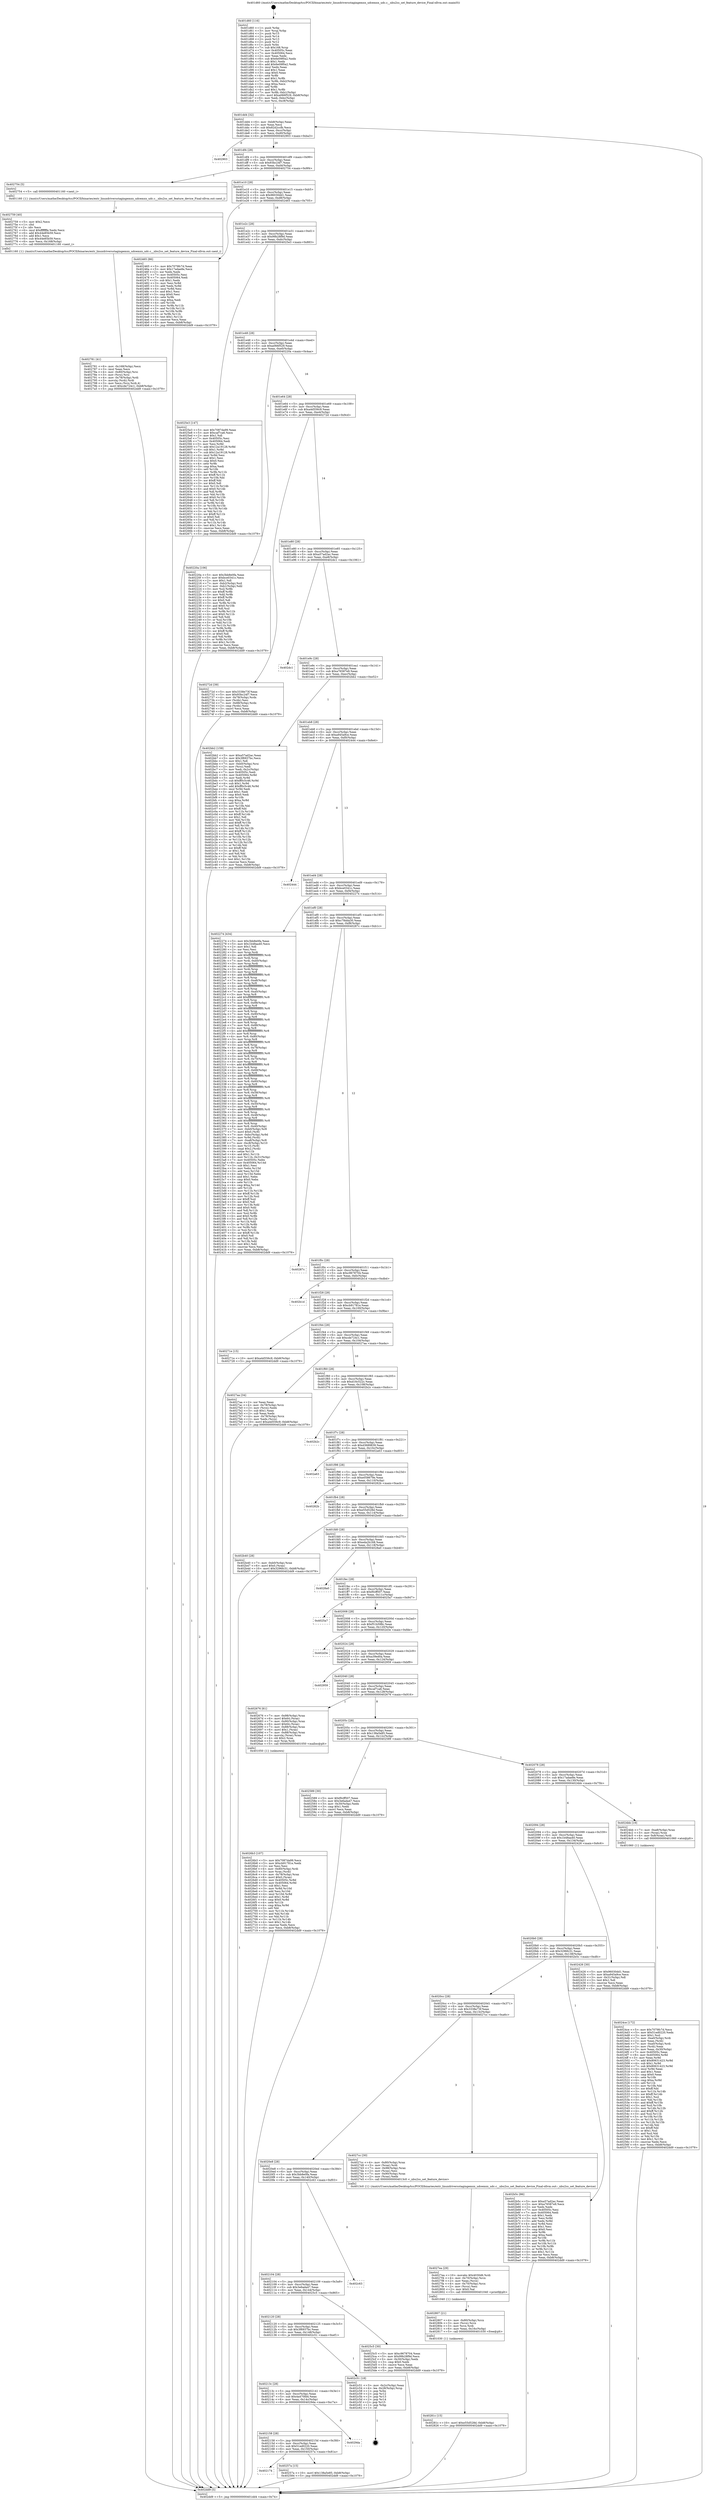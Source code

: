 digraph "0x401d60" {
  label = "0x401d60 (/mnt/c/Users/mathe/Desktop/tcc/POCII/binaries/extr_linuxdriversstagingemxx_udcemxx_udc.c__nbu2ss_set_feature_device_Final-ollvm.out::main(0))"
  labelloc = "t"
  node[shape=record]

  Entry [label="",width=0.3,height=0.3,shape=circle,fillcolor=black,style=filled]
  "0x401dd4" [label="{
     0x401dd4 [32]\l
     | [instrs]\l
     &nbsp;&nbsp;0x401dd4 \<+6\>: mov -0xb8(%rbp),%eax\l
     &nbsp;&nbsp;0x401dda \<+2\>: mov %eax,%ecx\l
     &nbsp;&nbsp;0x401ddc \<+6\>: sub $0x82d2ccfb,%ecx\l
     &nbsp;&nbsp;0x401de2 \<+6\>: mov %eax,-0xcc(%rbp)\l
     &nbsp;&nbsp;0x401de8 \<+6\>: mov %ecx,-0xd0(%rbp)\l
     &nbsp;&nbsp;0x401dee \<+6\>: je 0000000000402903 \<main+0xba3\>\l
  }"]
  "0x402903" [label="{
     0x402903\l
  }", style=dashed]
  "0x401df4" [label="{
     0x401df4 [28]\l
     | [instrs]\l
     &nbsp;&nbsp;0x401df4 \<+5\>: jmp 0000000000401df9 \<main+0x99\>\l
     &nbsp;&nbsp;0x401df9 \<+6\>: mov -0xcc(%rbp),%eax\l
     &nbsp;&nbsp;0x401dff \<+5\>: sub $0x93bc24f7,%eax\l
     &nbsp;&nbsp;0x401e04 \<+6\>: mov %eax,-0xd4(%rbp)\l
     &nbsp;&nbsp;0x401e0a \<+6\>: je 0000000000402754 \<main+0x9f4\>\l
  }"]
  Exit [label="",width=0.3,height=0.3,shape=circle,fillcolor=black,style=filled,peripheries=2]
  "0x402754" [label="{
     0x402754 [5]\l
     | [instrs]\l
     &nbsp;&nbsp;0x402754 \<+5\>: call 0000000000401160 \<next_i\>\l
     | [calls]\l
     &nbsp;&nbsp;0x401160 \{1\} (/mnt/c/Users/mathe/Desktop/tcc/POCII/binaries/extr_linuxdriversstagingemxx_udcemxx_udc.c__nbu2ss_set_feature_device_Final-ollvm.out::next_i)\l
  }"]
  "0x401e10" [label="{
     0x401e10 [28]\l
     | [instrs]\l
     &nbsp;&nbsp;0x401e10 \<+5\>: jmp 0000000000401e15 \<main+0xb5\>\l
     &nbsp;&nbsp;0x401e15 \<+6\>: mov -0xcc(%rbp),%eax\l
     &nbsp;&nbsp;0x401e1b \<+5\>: sub $0x96030dd1,%eax\l
     &nbsp;&nbsp;0x401e20 \<+6\>: mov %eax,-0xd8(%rbp)\l
     &nbsp;&nbsp;0x401e26 \<+6\>: je 0000000000402465 \<main+0x705\>\l
  }"]
  "0x40281c" [label="{
     0x40281c [15]\l
     | [instrs]\l
     &nbsp;&nbsp;0x40281c \<+10\>: movl $0xe55d528d,-0xb8(%rbp)\l
     &nbsp;&nbsp;0x402826 \<+5\>: jmp 0000000000402dd9 \<main+0x1079\>\l
  }"]
  "0x402465" [label="{
     0x402465 [86]\l
     | [instrs]\l
     &nbsp;&nbsp;0x402465 \<+5\>: mov $0x7079fc7d,%eax\l
     &nbsp;&nbsp;0x40246a \<+5\>: mov $0x17adae8e,%ecx\l
     &nbsp;&nbsp;0x40246f \<+2\>: xor %edx,%edx\l
     &nbsp;&nbsp;0x402471 \<+7\>: mov 0x40505c,%esi\l
     &nbsp;&nbsp;0x402478 \<+7\>: mov 0x405064,%edi\l
     &nbsp;&nbsp;0x40247f \<+3\>: sub $0x1,%edx\l
     &nbsp;&nbsp;0x402482 \<+3\>: mov %esi,%r8d\l
     &nbsp;&nbsp;0x402485 \<+3\>: add %edx,%r8d\l
     &nbsp;&nbsp;0x402488 \<+4\>: imul %r8d,%esi\l
     &nbsp;&nbsp;0x40248c \<+3\>: and $0x1,%esi\l
     &nbsp;&nbsp;0x40248f \<+3\>: cmp $0x0,%esi\l
     &nbsp;&nbsp;0x402492 \<+4\>: sete %r9b\l
     &nbsp;&nbsp;0x402496 \<+3\>: cmp $0xa,%edi\l
     &nbsp;&nbsp;0x402499 \<+4\>: setl %r10b\l
     &nbsp;&nbsp;0x40249d \<+3\>: mov %r9b,%r11b\l
     &nbsp;&nbsp;0x4024a0 \<+3\>: and %r10b,%r11b\l
     &nbsp;&nbsp;0x4024a3 \<+3\>: xor %r10b,%r9b\l
     &nbsp;&nbsp;0x4024a6 \<+3\>: or %r9b,%r11b\l
     &nbsp;&nbsp;0x4024a9 \<+4\>: test $0x1,%r11b\l
     &nbsp;&nbsp;0x4024ad \<+3\>: cmovne %ecx,%eax\l
     &nbsp;&nbsp;0x4024b0 \<+6\>: mov %eax,-0xb8(%rbp)\l
     &nbsp;&nbsp;0x4024b6 \<+5\>: jmp 0000000000402dd9 \<main+0x1079\>\l
  }"]
  "0x401e2c" [label="{
     0x401e2c [28]\l
     | [instrs]\l
     &nbsp;&nbsp;0x401e2c \<+5\>: jmp 0000000000401e31 \<main+0xd1\>\l
     &nbsp;&nbsp;0x401e31 \<+6\>: mov -0xcc(%rbp),%eax\l
     &nbsp;&nbsp;0x401e37 \<+5\>: sub $0x99b28f9d,%eax\l
     &nbsp;&nbsp;0x401e3c \<+6\>: mov %eax,-0xdc(%rbp)\l
     &nbsp;&nbsp;0x401e42 \<+6\>: je 00000000004025e3 \<main+0x883\>\l
  }"]
  "0x402807" [label="{
     0x402807 [21]\l
     | [instrs]\l
     &nbsp;&nbsp;0x402807 \<+4\>: mov -0x80(%rbp),%rcx\l
     &nbsp;&nbsp;0x40280b \<+3\>: mov (%rcx),%rcx\l
     &nbsp;&nbsp;0x40280e \<+3\>: mov %rcx,%rdi\l
     &nbsp;&nbsp;0x402811 \<+6\>: mov %eax,-0x16c(%rbp)\l
     &nbsp;&nbsp;0x402817 \<+5\>: call 0000000000401030 \<free@plt\>\l
     | [calls]\l
     &nbsp;&nbsp;0x401030 \{1\} (unknown)\l
  }"]
  "0x4025e3" [label="{
     0x4025e3 [147]\l
     | [instrs]\l
     &nbsp;&nbsp;0x4025e3 \<+5\>: mov $0x7087da99,%eax\l
     &nbsp;&nbsp;0x4025e8 \<+5\>: mov $0xcaf7ca6,%ecx\l
     &nbsp;&nbsp;0x4025ed \<+2\>: mov $0x1,%dl\l
     &nbsp;&nbsp;0x4025ef \<+7\>: mov 0x40505c,%esi\l
     &nbsp;&nbsp;0x4025f6 \<+7\>: mov 0x405064,%edi\l
     &nbsp;&nbsp;0x4025fd \<+3\>: mov %esi,%r8d\l
     &nbsp;&nbsp;0x402600 \<+7\>: add $0x12a19128,%r8d\l
     &nbsp;&nbsp;0x402607 \<+4\>: sub $0x1,%r8d\l
     &nbsp;&nbsp;0x40260b \<+7\>: sub $0x12a19128,%r8d\l
     &nbsp;&nbsp;0x402612 \<+4\>: imul %r8d,%esi\l
     &nbsp;&nbsp;0x402616 \<+3\>: and $0x1,%esi\l
     &nbsp;&nbsp;0x402619 \<+3\>: cmp $0x0,%esi\l
     &nbsp;&nbsp;0x40261c \<+4\>: sete %r9b\l
     &nbsp;&nbsp;0x402620 \<+3\>: cmp $0xa,%edi\l
     &nbsp;&nbsp;0x402623 \<+4\>: setl %r10b\l
     &nbsp;&nbsp;0x402627 \<+3\>: mov %r9b,%r11b\l
     &nbsp;&nbsp;0x40262a \<+4\>: xor $0xff,%r11b\l
     &nbsp;&nbsp;0x40262e \<+3\>: mov %r10b,%bl\l
     &nbsp;&nbsp;0x402631 \<+3\>: xor $0xff,%bl\l
     &nbsp;&nbsp;0x402634 \<+3\>: xor $0x0,%dl\l
     &nbsp;&nbsp;0x402637 \<+3\>: mov %r11b,%r14b\l
     &nbsp;&nbsp;0x40263a \<+4\>: and $0x0,%r14b\l
     &nbsp;&nbsp;0x40263e \<+3\>: and %dl,%r9b\l
     &nbsp;&nbsp;0x402641 \<+3\>: mov %bl,%r15b\l
     &nbsp;&nbsp;0x402644 \<+4\>: and $0x0,%r15b\l
     &nbsp;&nbsp;0x402648 \<+3\>: and %dl,%r10b\l
     &nbsp;&nbsp;0x40264b \<+3\>: or %r9b,%r14b\l
     &nbsp;&nbsp;0x40264e \<+3\>: or %r10b,%r15b\l
     &nbsp;&nbsp;0x402651 \<+3\>: xor %r15b,%r14b\l
     &nbsp;&nbsp;0x402654 \<+3\>: or %bl,%r11b\l
     &nbsp;&nbsp;0x402657 \<+4\>: xor $0xff,%r11b\l
     &nbsp;&nbsp;0x40265b \<+3\>: or $0x0,%dl\l
     &nbsp;&nbsp;0x40265e \<+3\>: and %dl,%r11b\l
     &nbsp;&nbsp;0x402661 \<+3\>: or %r11b,%r14b\l
     &nbsp;&nbsp;0x402664 \<+4\>: test $0x1,%r14b\l
     &nbsp;&nbsp;0x402668 \<+3\>: cmovne %ecx,%eax\l
     &nbsp;&nbsp;0x40266b \<+6\>: mov %eax,-0xb8(%rbp)\l
     &nbsp;&nbsp;0x402671 \<+5\>: jmp 0000000000402dd9 \<main+0x1079\>\l
  }"]
  "0x401e48" [label="{
     0x401e48 [28]\l
     | [instrs]\l
     &nbsp;&nbsp;0x401e48 \<+5\>: jmp 0000000000401e4d \<main+0xed\>\l
     &nbsp;&nbsp;0x401e4d \<+6\>: mov -0xcc(%rbp),%eax\l
     &nbsp;&nbsp;0x401e53 \<+5\>: sub $0xa066f529,%eax\l
     &nbsp;&nbsp;0x401e58 \<+6\>: mov %eax,-0xe0(%rbp)\l
     &nbsp;&nbsp;0x401e5e \<+6\>: je 000000000040220a \<main+0x4aa\>\l
  }"]
  "0x4027ea" [label="{
     0x4027ea [29]\l
     | [instrs]\l
     &nbsp;&nbsp;0x4027ea \<+10\>: movabs $0x4030d6,%rdi\l
     &nbsp;&nbsp;0x4027f4 \<+4\>: mov -0x70(%rbp),%rcx\l
     &nbsp;&nbsp;0x4027f8 \<+2\>: mov %eax,(%rcx)\l
     &nbsp;&nbsp;0x4027fa \<+4\>: mov -0x70(%rbp),%rcx\l
     &nbsp;&nbsp;0x4027fe \<+2\>: mov (%rcx),%esi\l
     &nbsp;&nbsp;0x402800 \<+2\>: mov $0x0,%al\l
     &nbsp;&nbsp;0x402802 \<+5\>: call 0000000000401040 \<printf@plt\>\l
     | [calls]\l
     &nbsp;&nbsp;0x401040 \{1\} (unknown)\l
  }"]
  "0x40220a" [label="{
     0x40220a [106]\l
     | [instrs]\l
     &nbsp;&nbsp;0x40220a \<+5\>: mov $0x3bb8e0fa,%eax\l
     &nbsp;&nbsp;0x40220f \<+5\>: mov $0xbce0341c,%ecx\l
     &nbsp;&nbsp;0x402214 \<+2\>: mov $0x1,%dl\l
     &nbsp;&nbsp;0x402216 \<+7\>: mov -0xb2(%rbp),%sil\l
     &nbsp;&nbsp;0x40221d \<+7\>: mov -0xb1(%rbp),%dil\l
     &nbsp;&nbsp;0x402224 \<+3\>: mov %sil,%r8b\l
     &nbsp;&nbsp;0x402227 \<+4\>: xor $0xff,%r8b\l
     &nbsp;&nbsp;0x40222b \<+3\>: mov %dil,%r9b\l
     &nbsp;&nbsp;0x40222e \<+4\>: xor $0xff,%r9b\l
     &nbsp;&nbsp;0x402232 \<+3\>: xor $0x0,%dl\l
     &nbsp;&nbsp;0x402235 \<+3\>: mov %r8b,%r10b\l
     &nbsp;&nbsp;0x402238 \<+4\>: and $0x0,%r10b\l
     &nbsp;&nbsp;0x40223c \<+3\>: and %dl,%sil\l
     &nbsp;&nbsp;0x40223f \<+3\>: mov %r9b,%r11b\l
     &nbsp;&nbsp;0x402242 \<+4\>: and $0x0,%r11b\l
     &nbsp;&nbsp;0x402246 \<+3\>: and %dl,%dil\l
     &nbsp;&nbsp;0x402249 \<+3\>: or %sil,%r10b\l
     &nbsp;&nbsp;0x40224c \<+3\>: or %dil,%r11b\l
     &nbsp;&nbsp;0x40224f \<+3\>: xor %r11b,%r10b\l
     &nbsp;&nbsp;0x402252 \<+3\>: or %r9b,%r8b\l
     &nbsp;&nbsp;0x402255 \<+4\>: xor $0xff,%r8b\l
     &nbsp;&nbsp;0x402259 \<+3\>: or $0x0,%dl\l
     &nbsp;&nbsp;0x40225c \<+3\>: and %dl,%r8b\l
     &nbsp;&nbsp;0x40225f \<+3\>: or %r8b,%r10b\l
     &nbsp;&nbsp;0x402262 \<+4\>: test $0x1,%r10b\l
     &nbsp;&nbsp;0x402266 \<+3\>: cmovne %ecx,%eax\l
     &nbsp;&nbsp;0x402269 \<+6\>: mov %eax,-0xb8(%rbp)\l
     &nbsp;&nbsp;0x40226f \<+5\>: jmp 0000000000402dd9 \<main+0x1079\>\l
  }"]
  "0x401e64" [label="{
     0x401e64 [28]\l
     | [instrs]\l
     &nbsp;&nbsp;0x401e64 \<+5\>: jmp 0000000000401e69 \<main+0x109\>\l
     &nbsp;&nbsp;0x401e69 \<+6\>: mov -0xcc(%rbp),%eax\l
     &nbsp;&nbsp;0x401e6f \<+5\>: sub $0xa4d556c9,%eax\l
     &nbsp;&nbsp;0x401e74 \<+6\>: mov %eax,-0xe4(%rbp)\l
     &nbsp;&nbsp;0x401e7a \<+6\>: je 000000000040272d \<main+0x9cd\>\l
  }"]
  "0x402dd9" [label="{
     0x402dd9 [5]\l
     | [instrs]\l
     &nbsp;&nbsp;0x402dd9 \<+5\>: jmp 0000000000401dd4 \<main+0x74\>\l
  }"]
  "0x401d60" [label="{
     0x401d60 [116]\l
     | [instrs]\l
     &nbsp;&nbsp;0x401d60 \<+1\>: push %rbp\l
     &nbsp;&nbsp;0x401d61 \<+3\>: mov %rsp,%rbp\l
     &nbsp;&nbsp;0x401d64 \<+2\>: push %r15\l
     &nbsp;&nbsp;0x401d66 \<+2\>: push %r14\l
     &nbsp;&nbsp;0x401d68 \<+2\>: push %r13\l
     &nbsp;&nbsp;0x401d6a \<+2\>: push %r12\l
     &nbsp;&nbsp;0x401d6c \<+1\>: push %rbx\l
     &nbsp;&nbsp;0x401d6d \<+7\>: sub $0x168,%rsp\l
     &nbsp;&nbsp;0x401d74 \<+7\>: mov 0x40505c,%eax\l
     &nbsp;&nbsp;0x401d7b \<+7\>: mov 0x405064,%ecx\l
     &nbsp;&nbsp;0x401d82 \<+2\>: mov %eax,%edx\l
     &nbsp;&nbsp;0x401d84 \<+6\>: sub $0x6e09f0a2,%edx\l
     &nbsp;&nbsp;0x401d8a \<+3\>: sub $0x1,%edx\l
     &nbsp;&nbsp;0x401d8d \<+6\>: add $0x6e09f0a2,%edx\l
     &nbsp;&nbsp;0x401d93 \<+3\>: imul %edx,%eax\l
     &nbsp;&nbsp;0x401d96 \<+3\>: and $0x1,%eax\l
     &nbsp;&nbsp;0x401d99 \<+3\>: cmp $0x0,%eax\l
     &nbsp;&nbsp;0x401d9c \<+4\>: sete %r8b\l
     &nbsp;&nbsp;0x401da0 \<+4\>: and $0x1,%r8b\l
     &nbsp;&nbsp;0x401da4 \<+7\>: mov %r8b,-0xb2(%rbp)\l
     &nbsp;&nbsp;0x401dab \<+3\>: cmp $0xa,%ecx\l
     &nbsp;&nbsp;0x401dae \<+4\>: setl %r8b\l
     &nbsp;&nbsp;0x401db2 \<+4\>: and $0x1,%r8b\l
     &nbsp;&nbsp;0x401db6 \<+7\>: mov %r8b,-0xb1(%rbp)\l
     &nbsp;&nbsp;0x401dbd \<+10\>: movl $0xa066f529,-0xb8(%rbp)\l
     &nbsp;&nbsp;0x401dc7 \<+6\>: mov %edi,-0xbc(%rbp)\l
     &nbsp;&nbsp;0x401dcd \<+7\>: mov %rsi,-0xc8(%rbp)\l
  }"]
  "0x402781" [label="{
     0x402781 [41]\l
     | [instrs]\l
     &nbsp;&nbsp;0x402781 \<+6\>: mov -0x168(%rbp),%ecx\l
     &nbsp;&nbsp;0x402787 \<+3\>: imul %eax,%ecx\l
     &nbsp;&nbsp;0x40278a \<+4\>: mov -0x80(%rbp),%rsi\l
     &nbsp;&nbsp;0x40278e \<+3\>: mov (%rsi),%rsi\l
     &nbsp;&nbsp;0x402791 \<+4\>: mov -0x78(%rbp),%rdi\l
     &nbsp;&nbsp;0x402795 \<+3\>: movslq (%rdi),%rdi\l
     &nbsp;&nbsp;0x402798 \<+3\>: mov %ecx,(%rsi,%rdi,4)\l
     &nbsp;&nbsp;0x40279b \<+10\>: movl $0xcde724c1,-0xb8(%rbp)\l
     &nbsp;&nbsp;0x4027a5 \<+5\>: jmp 0000000000402dd9 \<main+0x1079\>\l
  }"]
  "0x40272d" [label="{
     0x40272d [39]\l
     | [instrs]\l
     &nbsp;&nbsp;0x40272d \<+5\>: mov $0x3338e73f,%eax\l
     &nbsp;&nbsp;0x402732 \<+5\>: mov $0x93bc24f7,%ecx\l
     &nbsp;&nbsp;0x402737 \<+4\>: mov -0x78(%rbp),%rdx\l
     &nbsp;&nbsp;0x40273b \<+2\>: mov (%rdx),%esi\l
     &nbsp;&nbsp;0x40273d \<+7\>: mov -0x88(%rbp),%rdx\l
     &nbsp;&nbsp;0x402744 \<+2\>: cmp (%rdx),%esi\l
     &nbsp;&nbsp;0x402746 \<+3\>: cmovl %ecx,%eax\l
     &nbsp;&nbsp;0x402749 \<+6\>: mov %eax,-0xb8(%rbp)\l
     &nbsp;&nbsp;0x40274f \<+5\>: jmp 0000000000402dd9 \<main+0x1079\>\l
  }"]
  "0x401e80" [label="{
     0x401e80 [28]\l
     | [instrs]\l
     &nbsp;&nbsp;0x401e80 \<+5\>: jmp 0000000000401e85 \<main+0x125\>\l
     &nbsp;&nbsp;0x401e85 \<+6\>: mov -0xcc(%rbp),%eax\l
     &nbsp;&nbsp;0x401e8b \<+5\>: sub $0xa57ad2ac,%eax\l
     &nbsp;&nbsp;0x401e90 \<+6\>: mov %eax,-0xe8(%rbp)\l
     &nbsp;&nbsp;0x401e96 \<+6\>: je 0000000000402dc1 \<main+0x1061\>\l
  }"]
  "0x402759" [label="{
     0x402759 [40]\l
     | [instrs]\l
     &nbsp;&nbsp;0x402759 \<+5\>: mov $0x2,%ecx\l
     &nbsp;&nbsp;0x40275e \<+1\>: cltd\l
     &nbsp;&nbsp;0x40275f \<+2\>: idiv %ecx\l
     &nbsp;&nbsp;0x402761 \<+6\>: imul $0xfffffffe,%edx,%ecx\l
     &nbsp;&nbsp;0x402767 \<+6\>: add $0x44e85b59,%ecx\l
     &nbsp;&nbsp;0x40276d \<+3\>: add $0x1,%ecx\l
     &nbsp;&nbsp;0x402770 \<+6\>: sub $0x44e85b59,%ecx\l
     &nbsp;&nbsp;0x402776 \<+6\>: mov %ecx,-0x168(%rbp)\l
     &nbsp;&nbsp;0x40277c \<+5\>: call 0000000000401160 \<next_i\>\l
     | [calls]\l
     &nbsp;&nbsp;0x401160 \{1\} (/mnt/c/Users/mathe/Desktop/tcc/POCII/binaries/extr_linuxdriversstagingemxx_udcemxx_udc.c__nbu2ss_set_feature_device_Final-ollvm.out::next_i)\l
  }"]
  "0x402dc1" [label="{
     0x402dc1\l
  }", style=dashed]
  "0x401e9c" [label="{
     0x401e9c [28]\l
     | [instrs]\l
     &nbsp;&nbsp;0x401e9c \<+5\>: jmp 0000000000401ea1 \<main+0x141\>\l
     &nbsp;&nbsp;0x401ea1 \<+6\>: mov -0xcc(%rbp),%eax\l
     &nbsp;&nbsp;0x401ea7 \<+5\>: sub $0xa76587e9,%eax\l
     &nbsp;&nbsp;0x401eac \<+6\>: mov %eax,-0xec(%rbp)\l
     &nbsp;&nbsp;0x401eb2 \<+6\>: je 0000000000402bb2 \<main+0xe52\>\l
  }"]
  "0x4026b3" [label="{
     0x4026b3 [107]\l
     | [instrs]\l
     &nbsp;&nbsp;0x4026b3 \<+5\>: mov $0x7087da99,%ecx\l
     &nbsp;&nbsp;0x4026b8 \<+5\>: mov $0xcb91781e,%edx\l
     &nbsp;&nbsp;0x4026bd \<+2\>: xor %esi,%esi\l
     &nbsp;&nbsp;0x4026bf \<+4\>: mov -0x80(%rbp),%rdi\l
     &nbsp;&nbsp;0x4026c3 \<+3\>: mov %rax,(%rdi)\l
     &nbsp;&nbsp;0x4026c6 \<+4\>: mov -0x78(%rbp),%rax\l
     &nbsp;&nbsp;0x4026ca \<+6\>: movl $0x0,(%rax)\l
     &nbsp;&nbsp;0x4026d0 \<+8\>: mov 0x40505c,%r8d\l
     &nbsp;&nbsp;0x4026d8 \<+8\>: mov 0x405064,%r9d\l
     &nbsp;&nbsp;0x4026e0 \<+3\>: sub $0x1,%esi\l
     &nbsp;&nbsp;0x4026e3 \<+3\>: mov %r8d,%r10d\l
     &nbsp;&nbsp;0x4026e6 \<+3\>: add %esi,%r10d\l
     &nbsp;&nbsp;0x4026e9 \<+4\>: imul %r10d,%r8d\l
     &nbsp;&nbsp;0x4026ed \<+4\>: and $0x1,%r8d\l
     &nbsp;&nbsp;0x4026f1 \<+4\>: cmp $0x0,%r8d\l
     &nbsp;&nbsp;0x4026f5 \<+4\>: sete %r11b\l
     &nbsp;&nbsp;0x4026f9 \<+4\>: cmp $0xa,%r9d\l
     &nbsp;&nbsp;0x4026fd \<+3\>: setl %bl\l
     &nbsp;&nbsp;0x402700 \<+3\>: mov %r11b,%r14b\l
     &nbsp;&nbsp;0x402703 \<+3\>: and %bl,%r14b\l
     &nbsp;&nbsp;0x402706 \<+3\>: xor %bl,%r11b\l
     &nbsp;&nbsp;0x402709 \<+3\>: or %r11b,%r14b\l
     &nbsp;&nbsp;0x40270c \<+4\>: test $0x1,%r14b\l
     &nbsp;&nbsp;0x402710 \<+3\>: cmovne %edx,%ecx\l
     &nbsp;&nbsp;0x402713 \<+6\>: mov %ecx,-0xb8(%rbp)\l
     &nbsp;&nbsp;0x402719 \<+5\>: jmp 0000000000402dd9 \<main+0x1079\>\l
  }"]
  "0x402bb2" [label="{
     0x402bb2 [159]\l
     | [instrs]\l
     &nbsp;&nbsp;0x402bb2 \<+5\>: mov $0xa57ad2ac,%eax\l
     &nbsp;&nbsp;0x402bb7 \<+5\>: mov $0x3f6937bc,%ecx\l
     &nbsp;&nbsp;0x402bbc \<+2\>: mov $0x1,%dl\l
     &nbsp;&nbsp;0x402bbe \<+7\>: mov -0xb0(%rbp),%rsi\l
     &nbsp;&nbsp;0x402bc5 \<+2\>: mov (%rsi),%edi\l
     &nbsp;&nbsp;0x402bc7 \<+3\>: mov %edi,-0x2c(%rbp)\l
     &nbsp;&nbsp;0x402bca \<+7\>: mov 0x40505c,%edi\l
     &nbsp;&nbsp;0x402bd1 \<+8\>: mov 0x405064,%r8d\l
     &nbsp;&nbsp;0x402bd9 \<+3\>: mov %edi,%r9d\l
     &nbsp;&nbsp;0x402bdc \<+7\>: sub $0xff0c5c46,%r9d\l
     &nbsp;&nbsp;0x402be3 \<+4\>: sub $0x1,%r9d\l
     &nbsp;&nbsp;0x402be7 \<+7\>: add $0xff0c5c46,%r9d\l
     &nbsp;&nbsp;0x402bee \<+4\>: imul %r9d,%edi\l
     &nbsp;&nbsp;0x402bf2 \<+3\>: and $0x1,%edi\l
     &nbsp;&nbsp;0x402bf5 \<+3\>: cmp $0x0,%edi\l
     &nbsp;&nbsp;0x402bf8 \<+4\>: sete %r10b\l
     &nbsp;&nbsp;0x402bfc \<+4\>: cmp $0xa,%r8d\l
     &nbsp;&nbsp;0x402c00 \<+4\>: setl %r11b\l
     &nbsp;&nbsp;0x402c04 \<+3\>: mov %r10b,%bl\l
     &nbsp;&nbsp;0x402c07 \<+3\>: xor $0xff,%bl\l
     &nbsp;&nbsp;0x402c0a \<+3\>: mov %r11b,%r14b\l
     &nbsp;&nbsp;0x402c0d \<+4\>: xor $0xff,%r14b\l
     &nbsp;&nbsp;0x402c11 \<+3\>: xor $0x1,%dl\l
     &nbsp;&nbsp;0x402c14 \<+3\>: mov %bl,%r15b\l
     &nbsp;&nbsp;0x402c17 \<+4\>: and $0xff,%r15b\l
     &nbsp;&nbsp;0x402c1b \<+3\>: and %dl,%r10b\l
     &nbsp;&nbsp;0x402c1e \<+3\>: mov %r14b,%r12b\l
     &nbsp;&nbsp;0x402c21 \<+4\>: and $0xff,%r12b\l
     &nbsp;&nbsp;0x402c25 \<+3\>: and %dl,%r11b\l
     &nbsp;&nbsp;0x402c28 \<+3\>: or %r10b,%r15b\l
     &nbsp;&nbsp;0x402c2b \<+3\>: or %r11b,%r12b\l
     &nbsp;&nbsp;0x402c2e \<+3\>: xor %r12b,%r15b\l
     &nbsp;&nbsp;0x402c31 \<+3\>: or %r14b,%bl\l
     &nbsp;&nbsp;0x402c34 \<+3\>: xor $0xff,%bl\l
     &nbsp;&nbsp;0x402c37 \<+3\>: or $0x1,%dl\l
     &nbsp;&nbsp;0x402c3a \<+2\>: and %dl,%bl\l
     &nbsp;&nbsp;0x402c3c \<+3\>: or %bl,%r15b\l
     &nbsp;&nbsp;0x402c3f \<+4\>: test $0x1,%r15b\l
     &nbsp;&nbsp;0x402c43 \<+3\>: cmovne %ecx,%eax\l
     &nbsp;&nbsp;0x402c46 \<+6\>: mov %eax,-0xb8(%rbp)\l
     &nbsp;&nbsp;0x402c4c \<+5\>: jmp 0000000000402dd9 \<main+0x1079\>\l
  }"]
  "0x401eb8" [label="{
     0x401eb8 [28]\l
     | [instrs]\l
     &nbsp;&nbsp;0x401eb8 \<+5\>: jmp 0000000000401ebd \<main+0x15d\>\l
     &nbsp;&nbsp;0x401ebd \<+6\>: mov -0xcc(%rbp),%eax\l
     &nbsp;&nbsp;0x401ec3 \<+5\>: sub $0xa945a9ce,%eax\l
     &nbsp;&nbsp;0x401ec8 \<+6\>: mov %eax,-0xf0(%rbp)\l
     &nbsp;&nbsp;0x401ece \<+6\>: je 0000000000402444 \<main+0x6e4\>\l
  }"]
  "0x402174" [label="{
     0x402174\l
  }", style=dashed]
  "0x402444" [label="{
     0x402444\l
  }", style=dashed]
  "0x401ed4" [label="{
     0x401ed4 [28]\l
     | [instrs]\l
     &nbsp;&nbsp;0x401ed4 \<+5\>: jmp 0000000000401ed9 \<main+0x179\>\l
     &nbsp;&nbsp;0x401ed9 \<+6\>: mov -0xcc(%rbp),%eax\l
     &nbsp;&nbsp;0x401edf \<+5\>: sub $0xbce0341c,%eax\l
     &nbsp;&nbsp;0x401ee4 \<+6\>: mov %eax,-0xf4(%rbp)\l
     &nbsp;&nbsp;0x401eea \<+6\>: je 0000000000402274 \<main+0x514\>\l
  }"]
  "0x40257a" [label="{
     0x40257a [15]\l
     | [instrs]\l
     &nbsp;&nbsp;0x40257a \<+10\>: movl $0x138a5e85,-0xb8(%rbp)\l
     &nbsp;&nbsp;0x402584 \<+5\>: jmp 0000000000402dd9 \<main+0x1079\>\l
  }"]
  "0x402274" [label="{
     0x402274 [434]\l
     | [instrs]\l
     &nbsp;&nbsp;0x402274 \<+5\>: mov $0x3bb8e0fa,%eax\l
     &nbsp;&nbsp;0x402279 \<+5\>: mov $0x1b48aa40,%ecx\l
     &nbsp;&nbsp;0x40227e \<+2\>: mov $0x1,%dl\l
     &nbsp;&nbsp;0x402280 \<+2\>: xor %esi,%esi\l
     &nbsp;&nbsp;0x402282 \<+3\>: mov %rsp,%rdi\l
     &nbsp;&nbsp;0x402285 \<+4\>: add $0xfffffffffffffff0,%rdi\l
     &nbsp;&nbsp;0x402289 \<+3\>: mov %rdi,%rsp\l
     &nbsp;&nbsp;0x40228c \<+7\>: mov %rdi,-0xb0(%rbp)\l
     &nbsp;&nbsp;0x402293 \<+3\>: mov %rsp,%rdi\l
     &nbsp;&nbsp;0x402296 \<+4\>: add $0xfffffffffffffff0,%rdi\l
     &nbsp;&nbsp;0x40229a \<+3\>: mov %rdi,%rsp\l
     &nbsp;&nbsp;0x40229d \<+3\>: mov %rsp,%r8\l
     &nbsp;&nbsp;0x4022a0 \<+4\>: add $0xfffffffffffffff0,%r8\l
     &nbsp;&nbsp;0x4022a4 \<+3\>: mov %r8,%rsp\l
     &nbsp;&nbsp;0x4022a7 \<+7\>: mov %r8,-0xa8(%rbp)\l
     &nbsp;&nbsp;0x4022ae \<+3\>: mov %rsp,%r8\l
     &nbsp;&nbsp;0x4022b1 \<+4\>: add $0xfffffffffffffff0,%r8\l
     &nbsp;&nbsp;0x4022b5 \<+3\>: mov %r8,%rsp\l
     &nbsp;&nbsp;0x4022b8 \<+7\>: mov %r8,-0xa0(%rbp)\l
     &nbsp;&nbsp;0x4022bf \<+3\>: mov %rsp,%r8\l
     &nbsp;&nbsp;0x4022c2 \<+4\>: add $0xfffffffffffffff0,%r8\l
     &nbsp;&nbsp;0x4022c6 \<+3\>: mov %r8,%rsp\l
     &nbsp;&nbsp;0x4022c9 \<+7\>: mov %r8,-0x98(%rbp)\l
     &nbsp;&nbsp;0x4022d0 \<+3\>: mov %rsp,%r8\l
     &nbsp;&nbsp;0x4022d3 \<+4\>: add $0xfffffffffffffff0,%r8\l
     &nbsp;&nbsp;0x4022d7 \<+3\>: mov %r8,%rsp\l
     &nbsp;&nbsp;0x4022da \<+7\>: mov %r8,-0x90(%rbp)\l
     &nbsp;&nbsp;0x4022e1 \<+3\>: mov %rsp,%r8\l
     &nbsp;&nbsp;0x4022e4 \<+4\>: add $0xfffffffffffffff0,%r8\l
     &nbsp;&nbsp;0x4022e8 \<+3\>: mov %r8,%rsp\l
     &nbsp;&nbsp;0x4022eb \<+7\>: mov %r8,-0x88(%rbp)\l
     &nbsp;&nbsp;0x4022f2 \<+3\>: mov %rsp,%r8\l
     &nbsp;&nbsp;0x4022f5 \<+4\>: add $0xfffffffffffffff0,%r8\l
     &nbsp;&nbsp;0x4022f9 \<+3\>: mov %r8,%rsp\l
     &nbsp;&nbsp;0x4022fc \<+4\>: mov %r8,-0x80(%rbp)\l
     &nbsp;&nbsp;0x402300 \<+3\>: mov %rsp,%r8\l
     &nbsp;&nbsp;0x402303 \<+4\>: add $0xfffffffffffffff0,%r8\l
     &nbsp;&nbsp;0x402307 \<+3\>: mov %r8,%rsp\l
     &nbsp;&nbsp;0x40230a \<+4\>: mov %r8,-0x78(%rbp)\l
     &nbsp;&nbsp;0x40230e \<+3\>: mov %rsp,%r8\l
     &nbsp;&nbsp;0x402311 \<+4\>: add $0xfffffffffffffff0,%r8\l
     &nbsp;&nbsp;0x402315 \<+3\>: mov %r8,%rsp\l
     &nbsp;&nbsp;0x402318 \<+4\>: mov %r8,-0x70(%rbp)\l
     &nbsp;&nbsp;0x40231c \<+3\>: mov %rsp,%r8\l
     &nbsp;&nbsp;0x40231f \<+4\>: add $0xfffffffffffffff0,%r8\l
     &nbsp;&nbsp;0x402323 \<+3\>: mov %r8,%rsp\l
     &nbsp;&nbsp;0x402326 \<+4\>: mov %r8,-0x68(%rbp)\l
     &nbsp;&nbsp;0x40232a \<+3\>: mov %rsp,%r8\l
     &nbsp;&nbsp;0x40232d \<+4\>: add $0xfffffffffffffff0,%r8\l
     &nbsp;&nbsp;0x402331 \<+3\>: mov %r8,%rsp\l
     &nbsp;&nbsp;0x402334 \<+4\>: mov %r8,-0x60(%rbp)\l
     &nbsp;&nbsp;0x402338 \<+3\>: mov %rsp,%r8\l
     &nbsp;&nbsp;0x40233b \<+4\>: add $0xfffffffffffffff0,%r8\l
     &nbsp;&nbsp;0x40233f \<+3\>: mov %r8,%rsp\l
     &nbsp;&nbsp;0x402342 \<+4\>: mov %r8,-0x58(%rbp)\l
     &nbsp;&nbsp;0x402346 \<+3\>: mov %rsp,%r8\l
     &nbsp;&nbsp;0x402349 \<+4\>: add $0xfffffffffffffff0,%r8\l
     &nbsp;&nbsp;0x40234d \<+3\>: mov %r8,%rsp\l
     &nbsp;&nbsp;0x402350 \<+4\>: mov %r8,-0x50(%rbp)\l
     &nbsp;&nbsp;0x402354 \<+3\>: mov %rsp,%r8\l
     &nbsp;&nbsp;0x402357 \<+4\>: add $0xfffffffffffffff0,%r8\l
     &nbsp;&nbsp;0x40235b \<+3\>: mov %r8,%rsp\l
     &nbsp;&nbsp;0x40235e \<+4\>: mov %r8,-0x48(%rbp)\l
     &nbsp;&nbsp;0x402362 \<+3\>: mov %rsp,%r8\l
     &nbsp;&nbsp;0x402365 \<+4\>: add $0xfffffffffffffff0,%r8\l
     &nbsp;&nbsp;0x402369 \<+3\>: mov %r8,%rsp\l
     &nbsp;&nbsp;0x40236c \<+4\>: mov %r8,-0x40(%rbp)\l
     &nbsp;&nbsp;0x402370 \<+7\>: mov -0xb0(%rbp),%r8\l
     &nbsp;&nbsp;0x402377 \<+7\>: movl $0x0,(%r8)\l
     &nbsp;&nbsp;0x40237e \<+7\>: mov -0xbc(%rbp),%r9d\l
     &nbsp;&nbsp;0x402385 \<+3\>: mov %r9d,(%rdi)\l
     &nbsp;&nbsp;0x402388 \<+7\>: mov -0xa8(%rbp),%r8\l
     &nbsp;&nbsp;0x40238f \<+7\>: mov -0xc8(%rbp),%r10\l
     &nbsp;&nbsp;0x402396 \<+3\>: mov %r10,(%r8)\l
     &nbsp;&nbsp;0x402399 \<+3\>: cmpl $0x2,(%rdi)\l
     &nbsp;&nbsp;0x40239c \<+4\>: setne %r11b\l
     &nbsp;&nbsp;0x4023a0 \<+4\>: and $0x1,%r11b\l
     &nbsp;&nbsp;0x4023a4 \<+4\>: mov %r11b,-0x31(%rbp)\l
     &nbsp;&nbsp;0x4023a8 \<+7\>: mov 0x40505c,%ebx\l
     &nbsp;&nbsp;0x4023af \<+8\>: mov 0x405064,%r14d\l
     &nbsp;&nbsp;0x4023b7 \<+3\>: sub $0x1,%esi\l
     &nbsp;&nbsp;0x4023ba \<+3\>: mov %ebx,%r15d\l
     &nbsp;&nbsp;0x4023bd \<+3\>: add %esi,%r15d\l
     &nbsp;&nbsp;0x4023c0 \<+4\>: imul %r15d,%ebx\l
     &nbsp;&nbsp;0x4023c4 \<+3\>: and $0x1,%ebx\l
     &nbsp;&nbsp;0x4023c7 \<+3\>: cmp $0x0,%ebx\l
     &nbsp;&nbsp;0x4023ca \<+4\>: sete %r11b\l
     &nbsp;&nbsp;0x4023ce \<+4\>: cmp $0xa,%r14d\l
     &nbsp;&nbsp;0x4023d2 \<+4\>: setl %r12b\l
     &nbsp;&nbsp;0x4023d6 \<+3\>: mov %r11b,%r13b\l
     &nbsp;&nbsp;0x4023d9 \<+4\>: xor $0xff,%r13b\l
     &nbsp;&nbsp;0x4023dd \<+3\>: mov %r12b,%sil\l
     &nbsp;&nbsp;0x4023e0 \<+4\>: xor $0xff,%sil\l
     &nbsp;&nbsp;0x4023e4 \<+3\>: xor $0x0,%dl\l
     &nbsp;&nbsp;0x4023e7 \<+3\>: mov %r13b,%dil\l
     &nbsp;&nbsp;0x4023ea \<+4\>: and $0x0,%dil\l
     &nbsp;&nbsp;0x4023ee \<+3\>: and %dl,%r11b\l
     &nbsp;&nbsp;0x4023f1 \<+3\>: mov %sil,%r8b\l
     &nbsp;&nbsp;0x4023f4 \<+4\>: and $0x0,%r8b\l
     &nbsp;&nbsp;0x4023f8 \<+3\>: and %dl,%r12b\l
     &nbsp;&nbsp;0x4023fb \<+3\>: or %r11b,%dil\l
     &nbsp;&nbsp;0x4023fe \<+3\>: or %r12b,%r8b\l
     &nbsp;&nbsp;0x402401 \<+3\>: xor %r8b,%dil\l
     &nbsp;&nbsp;0x402404 \<+3\>: or %sil,%r13b\l
     &nbsp;&nbsp;0x402407 \<+4\>: xor $0xff,%r13b\l
     &nbsp;&nbsp;0x40240b \<+3\>: or $0x0,%dl\l
     &nbsp;&nbsp;0x40240e \<+3\>: and %dl,%r13b\l
     &nbsp;&nbsp;0x402411 \<+3\>: or %r13b,%dil\l
     &nbsp;&nbsp;0x402414 \<+4\>: test $0x1,%dil\l
     &nbsp;&nbsp;0x402418 \<+3\>: cmovne %ecx,%eax\l
     &nbsp;&nbsp;0x40241b \<+6\>: mov %eax,-0xb8(%rbp)\l
     &nbsp;&nbsp;0x402421 \<+5\>: jmp 0000000000402dd9 \<main+0x1079\>\l
  }"]
  "0x401ef0" [label="{
     0x401ef0 [28]\l
     | [instrs]\l
     &nbsp;&nbsp;0x401ef0 \<+5\>: jmp 0000000000401ef5 \<main+0x195\>\l
     &nbsp;&nbsp;0x401ef5 \<+6\>: mov -0xcc(%rbp),%eax\l
     &nbsp;&nbsp;0x401efb \<+5\>: sub $0xc78dda30,%eax\l
     &nbsp;&nbsp;0x401f00 \<+6\>: mov %eax,-0xf8(%rbp)\l
     &nbsp;&nbsp;0x401f06 \<+6\>: je 000000000040287c \<main+0xb1c\>\l
  }"]
  "0x402158" [label="{
     0x402158 [28]\l
     | [instrs]\l
     &nbsp;&nbsp;0x402158 \<+5\>: jmp 000000000040215d \<main+0x3fd\>\l
     &nbsp;&nbsp;0x40215d \<+6\>: mov -0xcc(%rbp),%eax\l
     &nbsp;&nbsp;0x402163 \<+5\>: sub $0x51ed0220,%eax\l
     &nbsp;&nbsp;0x402168 \<+6\>: mov %eax,-0x150(%rbp)\l
     &nbsp;&nbsp;0x40216e \<+6\>: je 000000000040257a \<main+0x81a\>\l
  }"]
  "0x4029da" [label="{
     0x4029da\l
  }", style=dashed]
  "0x40287c" [label="{
     0x40287c\l
  }", style=dashed]
  "0x401f0c" [label="{
     0x401f0c [28]\l
     | [instrs]\l
     &nbsp;&nbsp;0x401f0c \<+5\>: jmp 0000000000401f11 \<main+0x1b1\>\l
     &nbsp;&nbsp;0x401f11 \<+6\>: mov -0xcc(%rbp),%eax\l
     &nbsp;&nbsp;0x401f17 \<+5\>: sub $0xc9678704,%eax\l
     &nbsp;&nbsp;0x401f1c \<+6\>: mov %eax,-0xfc(%rbp)\l
     &nbsp;&nbsp;0x401f22 \<+6\>: je 0000000000402b1d \<main+0xdbd\>\l
  }"]
  "0x40213c" [label="{
     0x40213c [28]\l
     | [instrs]\l
     &nbsp;&nbsp;0x40213c \<+5\>: jmp 0000000000402141 \<main+0x3e1\>\l
     &nbsp;&nbsp;0x402141 \<+6\>: mov -0xcc(%rbp),%eax\l
     &nbsp;&nbsp;0x402147 \<+5\>: sub $0x4a470fd4,%eax\l
     &nbsp;&nbsp;0x40214c \<+6\>: mov %eax,-0x14c(%rbp)\l
     &nbsp;&nbsp;0x402152 \<+6\>: je 00000000004029da \<main+0xc7a\>\l
  }"]
  "0x402b1d" [label="{
     0x402b1d\l
  }", style=dashed]
  "0x401f28" [label="{
     0x401f28 [28]\l
     | [instrs]\l
     &nbsp;&nbsp;0x401f28 \<+5\>: jmp 0000000000401f2d \<main+0x1cd\>\l
     &nbsp;&nbsp;0x401f2d \<+6\>: mov -0xcc(%rbp),%eax\l
     &nbsp;&nbsp;0x401f33 \<+5\>: sub $0xcb91781e,%eax\l
     &nbsp;&nbsp;0x401f38 \<+6\>: mov %eax,-0x100(%rbp)\l
     &nbsp;&nbsp;0x401f3e \<+6\>: je 000000000040271e \<main+0x9be\>\l
  }"]
  "0x402c51" [label="{
     0x402c51 [18]\l
     | [instrs]\l
     &nbsp;&nbsp;0x402c51 \<+3\>: mov -0x2c(%rbp),%eax\l
     &nbsp;&nbsp;0x402c54 \<+4\>: lea -0x28(%rbp),%rsp\l
     &nbsp;&nbsp;0x402c58 \<+1\>: pop %rbx\l
     &nbsp;&nbsp;0x402c59 \<+2\>: pop %r12\l
     &nbsp;&nbsp;0x402c5b \<+2\>: pop %r13\l
     &nbsp;&nbsp;0x402c5d \<+2\>: pop %r14\l
     &nbsp;&nbsp;0x402c5f \<+2\>: pop %r15\l
     &nbsp;&nbsp;0x402c61 \<+1\>: pop %rbp\l
     &nbsp;&nbsp;0x402c62 \<+1\>: ret\l
  }"]
  "0x40271e" [label="{
     0x40271e [15]\l
     | [instrs]\l
     &nbsp;&nbsp;0x40271e \<+10\>: movl $0xa4d556c9,-0xb8(%rbp)\l
     &nbsp;&nbsp;0x402728 \<+5\>: jmp 0000000000402dd9 \<main+0x1079\>\l
  }"]
  "0x401f44" [label="{
     0x401f44 [28]\l
     | [instrs]\l
     &nbsp;&nbsp;0x401f44 \<+5\>: jmp 0000000000401f49 \<main+0x1e9\>\l
     &nbsp;&nbsp;0x401f49 \<+6\>: mov -0xcc(%rbp),%eax\l
     &nbsp;&nbsp;0x401f4f \<+5\>: sub $0xcde724c1,%eax\l
     &nbsp;&nbsp;0x401f54 \<+6\>: mov %eax,-0x104(%rbp)\l
     &nbsp;&nbsp;0x401f5a \<+6\>: je 00000000004027aa \<main+0xa4a\>\l
  }"]
  "0x402120" [label="{
     0x402120 [28]\l
     | [instrs]\l
     &nbsp;&nbsp;0x402120 \<+5\>: jmp 0000000000402125 \<main+0x3c5\>\l
     &nbsp;&nbsp;0x402125 \<+6\>: mov -0xcc(%rbp),%eax\l
     &nbsp;&nbsp;0x40212b \<+5\>: sub $0x3f6937bc,%eax\l
     &nbsp;&nbsp;0x402130 \<+6\>: mov %eax,-0x148(%rbp)\l
     &nbsp;&nbsp;0x402136 \<+6\>: je 0000000000402c51 \<main+0xef1\>\l
  }"]
  "0x4027aa" [label="{
     0x4027aa [34]\l
     | [instrs]\l
     &nbsp;&nbsp;0x4027aa \<+2\>: xor %eax,%eax\l
     &nbsp;&nbsp;0x4027ac \<+4\>: mov -0x78(%rbp),%rcx\l
     &nbsp;&nbsp;0x4027b0 \<+2\>: mov (%rcx),%edx\l
     &nbsp;&nbsp;0x4027b2 \<+3\>: sub $0x1,%eax\l
     &nbsp;&nbsp;0x4027b5 \<+2\>: sub %eax,%edx\l
     &nbsp;&nbsp;0x4027b7 \<+4\>: mov -0x78(%rbp),%rcx\l
     &nbsp;&nbsp;0x4027bb \<+2\>: mov %edx,(%rcx)\l
     &nbsp;&nbsp;0x4027bd \<+10\>: movl $0xa4d556c9,-0xb8(%rbp)\l
     &nbsp;&nbsp;0x4027c7 \<+5\>: jmp 0000000000402dd9 \<main+0x1079\>\l
  }"]
  "0x401f60" [label="{
     0x401f60 [28]\l
     | [instrs]\l
     &nbsp;&nbsp;0x401f60 \<+5\>: jmp 0000000000401f65 \<main+0x205\>\l
     &nbsp;&nbsp;0x401f65 \<+6\>: mov -0xcc(%rbp),%eax\l
     &nbsp;&nbsp;0x401f6b \<+5\>: sub $0xd16c522c,%eax\l
     &nbsp;&nbsp;0x401f70 \<+6\>: mov %eax,-0x108(%rbp)\l
     &nbsp;&nbsp;0x401f76 \<+6\>: je 0000000000402b2c \<main+0xdcc\>\l
  }"]
  "0x4025c5" [label="{
     0x4025c5 [30]\l
     | [instrs]\l
     &nbsp;&nbsp;0x4025c5 \<+5\>: mov $0xc9678704,%eax\l
     &nbsp;&nbsp;0x4025ca \<+5\>: mov $0x99b28f9d,%ecx\l
     &nbsp;&nbsp;0x4025cf \<+3\>: mov -0x30(%rbp),%edx\l
     &nbsp;&nbsp;0x4025d2 \<+3\>: cmp $0x0,%edx\l
     &nbsp;&nbsp;0x4025d5 \<+3\>: cmove %ecx,%eax\l
     &nbsp;&nbsp;0x4025d8 \<+6\>: mov %eax,-0xb8(%rbp)\l
     &nbsp;&nbsp;0x4025de \<+5\>: jmp 0000000000402dd9 \<main+0x1079\>\l
  }"]
  "0x402b2c" [label="{
     0x402b2c\l
  }", style=dashed]
  "0x401f7c" [label="{
     0x401f7c [28]\l
     | [instrs]\l
     &nbsp;&nbsp;0x401f7c \<+5\>: jmp 0000000000401f81 \<main+0x221\>\l
     &nbsp;&nbsp;0x401f81 \<+6\>: mov -0xcc(%rbp),%eax\l
     &nbsp;&nbsp;0x401f87 \<+5\>: sub $0xd3689839,%eax\l
     &nbsp;&nbsp;0x401f8c \<+6\>: mov %eax,-0x10c(%rbp)\l
     &nbsp;&nbsp;0x401f92 \<+6\>: je 0000000000402a63 \<main+0xd03\>\l
  }"]
  "0x402104" [label="{
     0x402104 [28]\l
     | [instrs]\l
     &nbsp;&nbsp;0x402104 \<+5\>: jmp 0000000000402109 \<main+0x3a9\>\l
     &nbsp;&nbsp;0x402109 \<+6\>: mov -0xcc(%rbp),%eax\l
     &nbsp;&nbsp;0x40210f \<+5\>: sub $0x3e6ada47,%eax\l
     &nbsp;&nbsp;0x402114 \<+6\>: mov %eax,-0x144(%rbp)\l
     &nbsp;&nbsp;0x40211a \<+6\>: je 00000000004025c5 \<main+0x865\>\l
  }"]
  "0x402a63" [label="{
     0x402a63\l
  }", style=dashed]
  "0x401f98" [label="{
     0x401f98 [28]\l
     | [instrs]\l
     &nbsp;&nbsp;0x401f98 \<+5\>: jmp 0000000000401f9d \<main+0x23d\>\l
     &nbsp;&nbsp;0x401f9d \<+6\>: mov -0xcc(%rbp),%eax\l
     &nbsp;&nbsp;0x401fa3 \<+5\>: sub $0xe058679e,%eax\l
     &nbsp;&nbsp;0x401fa8 \<+6\>: mov %eax,-0x110(%rbp)\l
     &nbsp;&nbsp;0x401fae \<+6\>: je 000000000040282b \<main+0xacb\>\l
  }"]
  "0x402c63" [label="{
     0x402c63\l
  }", style=dashed]
  "0x40282b" [label="{
     0x40282b\l
  }", style=dashed]
  "0x401fb4" [label="{
     0x401fb4 [28]\l
     | [instrs]\l
     &nbsp;&nbsp;0x401fb4 \<+5\>: jmp 0000000000401fb9 \<main+0x259\>\l
     &nbsp;&nbsp;0x401fb9 \<+6\>: mov -0xcc(%rbp),%eax\l
     &nbsp;&nbsp;0x401fbf \<+5\>: sub $0xe55d528d,%eax\l
     &nbsp;&nbsp;0x401fc4 \<+6\>: mov %eax,-0x114(%rbp)\l
     &nbsp;&nbsp;0x401fca \<+6\>: je 0000000000402b40 \<main+0xde0\>\l
  }"]
  "0x4020e8" [label="{
     0x4020e8 [28]\l
     | [instrs]\l
     &nbsp;&nbsp;0x4020e8 \<+5\>: jmp 00000000004020ed \<main+0x38d\>\l
     &nbsp;&nbsp;0x4020ed \<+6\>: mov -0xcc(%rbp),%eax\l
     &nbsp;&nbsp;0x4020f3 \<+5\>: sub $0x3bb8e0fa,%eax\l
     &nbsp;&nbsp;0x4020f8 \<+6\>: mov %eax,-0x140(%rbp)\l
     &nbsp;&nbsp;0x4020fe \<+6\>: je 0000000000402c63 \<main+0xf03\>\l
  }"]
  "0x402b40" [label="{
     0x402b40 [28]\l
     | [instrs]\l
     &nbsp;&nbsp;0x402b40 \<+7\>: mov -0xb0(%rbp),%rax\l
     &nbsp;&nbsp;0x402b47 \<+6\>: movl $0x0,(%rax)\l
     &nbsp;&nbsp;0x402b4d \<+10\>: movl $0x3296fc31,-0xb8(%rbp)\l
     &nbsp;&nbsp;0x402b57 \<+5\>: jmp 0000000000402dd9 \<main+0x1079\>\l
  }"]
  "0x401fd0" [label="{
     0x401fd0 [28]\l
     | [instrs]\l
     &nbsp;&nbsp;0x401fd0 \<+5\>: jmp 0000000000401fd5 \<main+0x275\>\l
     &nbsp;&nbsp;0x401fd5 \<+6\>: mov -0xcc(%rbp),%eax\l
     &nbsp;&nbsp;0x401fdb \<+5\>: sub $0xeda2b168,%eax\l
     &nbsp;&nbsp;0x401fe0 \<+6\>: mov %eax,-0x118(%rbp)\l
     &nbsp;&nbsp;0x401fe6 \<+6\>: je 00000000004028a0 \<main+0xb40\>\l
  }"]
  "0x4027cc" [label="{
     0x4027cc [30]\l
     | [instrs]\l
     &nbsp;&nbsp;0x4027cc \<+4\>: mov -0x80(%rbp),%rax\l
     &nbsp;&nbsp;0x4027d0 \<+3\>: mov (%rax),%rdi\l
     &nbsp;&nbsp;0x4027d3 \<+7\>: mov -0x98(%rbp),%rax\l
     &nbsp;&nbsp;0x4027da \<+2\>: mov (%rax),%esi\l
     &nbsp;&nbsp;0x4027dc \<+7\>: mov -0x90(%rbp),%rax\l
     &nbsp;&nbsp;0x4027e3 \<+2\>: mov (%rax),%edx\l
     &nbsp;&nbsp;0x4027e5 \<+5\>: call 00000000004013c0 \<_nbu2ss_set_feature_device\>\l
     | [calls]\l
     &nbsp;&nbsp;0x4013c0 \{1\} (/mnt/c/Users/mathe/Desktop/tcc/POCII/binaries/extr_linuxdriversstagingemxx_udcemxx_udc.c__nbu2ss_set_feature_device_Final-ollvm.out::_nbu2ss_set_feature_device)\l
  }"]
  "0x4028a0" [label="{
     0x4028a0\l
  }", style=dashed]
  "0x401fec" [label="{
     0x401fec [28]\l
     | [instrs]\l
     &nbsp;&nbsp;0x401fec \<+5\>: jmp 0000000000401ff1 \<main+0x291\>\l
     &nbsp;&nbsp;0x401ff1 \<+6\>: mov -0xcc(%rbp),%eax\l
     &nbsp;&nbsp;0x401ff7 \<+5\>: sub $0xf0cff507,%eax\l
     &nbsp;&nbsp;0x401ffc \<+6\>: mov %eax,-0x11c(%rbp)\l
     &nbsp;&nbsp;0x402002 \<+6\>: je 00000000004025a7 \<main+0x847\>\l
  }"]
  "0x4020cc" [label="{
     0x4020cc [28]\l
     | [instrs]\l
     &nbsp;&nbsp;0x4020cc \<+5\>: jmp 00000000004020d1 \<main+0x371\>\l
     &nbsp;&nbsp;0x4020d1 \<+6\>: mov -0xcc(%rbp),%eax\l
     &nbsp;&nbsp;0x4020d7 \<+5\>: sub $0x3338e73f,%eax\l
     &nbsp;&nbsp;0x4020dc \<+6\>: mov %eax,-0x13c(%rbp)\l
     &nbsp;&nbsp;0x4020e2 \<+6\>: je 00000000004027cc \<main+0xa6c\>\l
  }"]
  "0x4025a7" [label="{
     0x4025a7\l
  }", style=dashed]
  "0x402008" [label="{
     0x402008 [28]\l
     | [instrs]\l
     &nbsp;&nbsp;0x402008 \<+5\>: jmp 000000000040200d \<main+0x2ad\>\l
     &nbsp;&nbsp;0x40200d \<+6\>: mov -0xcc(%rbp),%eax\l
     &nbsp;&nbsp;0x402013 \<+5\>: sub $0xf51b598c,%eax\l
     &nbsp;&nbsp;0x402018 \<+6\>: mov %eax,-0x120(%rbp)\l
     &nbsp;&nbsp;0x40201e \<+6\>: je 0000000000402d3e \<main+0xfde\>\l
  }"]
  "0x402b5c" [label="{
     0x402b5c [86]\l
     | [instrs]\l
     &nbsp;&nbsp;0x402b5c \<+5\>: mov $0xa57ad2ac,%eax\l
     &nbsp;&nbsp;0x402b61 \<+5\>: mov $0xa76587e9,%ecx\l
     &nbsp;&nbsp;0x402b66 \<+2\>: xor %edx,%edx\l
     &nbsp;&nbsp;0x402b68 \<+7\>: mov 0x40505c,%esi\l
     &nbsp;&nbsp;0x402b6f \<+7\>: mov 0x405064,%edi\l
     &nbsp;&nbsp;0x402b76 \<+3\>: sub $0x1,%edx\l
     &nbsp;&nbsp;0x402b79 \<+3\>: mov %esi,%r8d\l
     &nbsp;&nbsp;0x402b7c \<+3\>: add %edx,%r8d\l
     &nbsp;&nbsp;0x402b7f \<+4\>: imul %r8d,%esi\l
     &nbsp;&nbsp;0x402b83 \<+3\>: and $0x1,%esi\l
     &nbsp;&nbsp;0x402b86 \<+3\>: cmp $0x0,%esi\l
     &nbsp;&nbsp;0x402b89 \<+4\>: sete %r9b\l
     &nbsp;&nbsp;0x402b8d \<+3\>: cmp $0xa,%edi\l
     &nbsp;&nbsp;0x402b90 \<+4\>: setl %r10b\l
     &nbsp;&nbsp;0x402b94 \<+3\>: mov %r9b,%r11b\l
     &nbsp;&nbsp;0x402b97 \<+3\>: and %r10b,%r11b\l
     &nbsp;&nbsp;0x402b9a \<+3\>: xor %r10b,%r9b\l
     &nbsp;&nbsp;0x402b9d \<+3\>: or %r9b,%r11b\l
     &nbsp;&nbsp;0x402ba0 \<+4\>: test $0x1,%r11b\l
     &nbsp;&nbsp;0x402ba4 \<+3\>: cmovne %ecx,%eax\l
     &nbsp;&nbsp;0x402ba7 \<+6\>: mov %eax,-0xb8(%rbp)\l
     &nbsp;&nbsp;0x402bad \<+5\>: jmp 0000000000402dd9 \<main+0x1079\>\l
  }"]
  "0x402d3e" [label="{
     0x402d3e\l
  }", style=dashed]
  "0x402024" [label="{
     0x402024 [28]\l
     | [instrs]\l
     &nbsp;&nbsp;0x402024 \<+5\>: jmp 0000000000402029 \<main+0x2c9\>\l
     &nbsp;&nbsp;0x402029 \<+6\>: mov -0xcc(%rbp),%eax\l
     &nbsp;&nbsp;0x40202f \<+5\>: sub $0xa39ed0a,%eax\l
     &nbsp;&nbsp;0x402034 \<+6\>: mov %eax,-0x124(%rbp)\l
     &nbsp;&nbsp;0x40203a \<+6\>: je 0000000000402959 \<main+0xbf9\>\l
  }"]
  "0x4024ce" [label="{
     0x4024ce [172]\l
     | [instrs]\l
     &nbsp;&nbsp;0x4024ce \<+5\>: mov $0x7079fc7d,%ecx\l
     &nbsp;&nbsp;0x4024d3 \<+5\>: mov $0x51ed0220,%edx\l
     &nbsp;&nbsp;0x4024d8 \<+3\>: mov $0x1,%sil\l
     &nbsp;&nbsp;0x4024db \<+7\>: mov -0xa0(%rbp),%rdi\l
     &nbsp;&nbsp;0x4024e2 \<+2\>: mov %eax,(%rdi)\l
     &nbsp;&nbsp;0x4024e4 \<+7\>: mov -0xa0(%rbp),%rdi\l
     &nbsp;&nbsp;0x4024eb \<+2\>: mov (%rdi),%eax\l
     &nbsp;&nbsp;0x4024ed \<+3\>: mov %eax,-0x30(%rbp)\l
     &nbsp;&nbsp;0x4024f0 \<+7\>: mov 0x40505c,%eax\l
     &nbsp;&nbsp;0x4024f7 \<+8\>: mov 0x405064,%r8d\l
     &nbsp;&nbsp;0x4024ff \<+3\>: mov %eax,%r9d\l
     &nbsp;&nbsp;0x402502 \<+7\>: add $0x80631423,%r9d\l
     &nbsp;&nbsp;0x402509 \<+4\>: sub $0x1,%r9d\l
     &nbsp;&nbsp;0x40250d \<+7\>: sub $0x80631423,%r9d\l
     &nbsp;&nbsp;0x402514 \<+4\>: imul %r9d,%eax\l
     &nbsp;&nbsp;0x402518 \<+3\>: and $0x1,%eax\l
     &nbsp;&nbsp;0x40251b \<+3\>: cmp $0x0,%eax\l
     &nbsp;&nbsp;0x40251e \<+4\>: sete %r10b\l
     &nbsp;&nbsp;0x402522 \<+4\>: cmp $0xa,%r8d\l
     &nbsp;&nbsp;0x402526 \<+4\>: setl %r11b\l
     &nbsp;&nbsp;0x40252a \<+3\>: mov %r10b,%bl\l
     &nbsp;&nbsp;0x40252d \<+3\>: xor $0xff,%bl\l
     &nbsp;&nbsp;0x402530 \<+3\>: mov %r11b,%r14b\l
     &nbsp;&nbsp;0x402533 \<+4\>: xor $0xff,%r14b\l
     &nbsp;&nbsp;0x402537 \<+4\>: xor $0x1,%sil\l
     &nbsp;&nbsp;0x40253b \<+3\>: mov %bl,%r15b\l
     &nbsp;&nbsp;0x40253e \<+4\>: and $0xff,%r15b\l
     &nbsp;&nbsp;0x402542 \<+3\>: and %sil,%r10b\l
     &nbsp;&nbsp;0x402545 \<+3\>: mov %r14b,%r12b\l
     &nbsp;&nbsp;0x402548 \<+4\>: and $0xff,%r12b\l
     &nbsp;&nbsp;0x40254c \<+3\>: and %sil,%r11b\l
     &nbsp;&nbsp;0x40254f \<+3\>: or %r10b,%r15b\l
     &nbsp;&nbsp;0x402552 \<+3\>: or %r11b,%r12b\l
     &nbsp;&nbsp;0x402555 \<+3\>: xor %r12b,%r15b\l
     &nbsp;&nbsp;0x402558 \<+3\>: or %r14b,%bl\l
     &nbsp;&nbsp;0x40255b \<+3\>: xor $0xff,%bl\l
     &nbsp;&nbsp;0x40255e \<+4\>: or $0x1,%sil\l
     &nbsp;&nbsp;0x402562 \<+3\>: and %sil,%bl\l
     &nbsp;&nbsp;0x402565 \<+3\>: or %bl,%r15b\l
     &nbsp;&nbsp;0x402568 \<+4\>: test $0x1,%r15b\l
     &nbsp;&nbsp;0x40256c \<+3\>: cmovne %edx,%ecx\l
     &nbsp;&nbsp;0x40256f \<+6\>: mov %ecx,-0xb8(%rbp)\l
     &nbsp;&nbsp;0x402575 \<+5\>: jmp 0000000000402dd9 \<main+0x1079\>\l
  }"]
  "0x402959" [label="{
     0x402959\l
  }", style=dashed]
  "0x402040" [label="{
     0x402040 [28]\l
     | [instrs]\l
     &nbsp;&nbsp;0x402040 \<+5\>: jmp 0000000000402045 \<main+0x2e5\>\l
     &nbsp;&nbsp;0x402045 \<+6\>: mov -0xcc(%rbp),%eax\l
     &nbsp;&nbsp;0x40204b \<+5\>: sub $0xcaf7ca6,%eax\l
     &nbsp;&nbsp;0x402050 \<+6\>: mov %eax,-0x128(%rbp)\l
     &nbsp;&nbsp;0x402056 \<+6\>: je 0000000000402676 \<main+0x916\>\l
  }"]
  "0x4020b0" [label="{
     0x4020b0 [28]\l
     | [instrs]\l
     &nbsp;&nbsp;0x4020b0 \<+5\>: jmp 00000000004020b5 \<main+0x355\>\l
     &nbsp;&nbsp;0x4020b5 \<+6\>: mov -0xcc(%rbp),%eax\l
     &nbsp;&nbsp;0x4020bb \<+5\>: sub $0x3296fc31,%eax\l
     &nbsp;&nbsp;0x4020c0 \<+6\>: mov %eax,-0x138(%rbp)\l
     &nbsp;&nbsp;0x4020c6 \<+6\>: je 0000000000402b5c \<main+0xdfc\>\l
  }"]
  "0x402676" [label="{
     0x402676 [61]\l
     | [instrs]\l
     &nbsp;&nbsp;0x402676 \<+7\>: mov -0x98(%rbp),%rax\l
     &nbsp;&nbsp;0x40267d \<+6\>: movl $0x64,(%rax)\l
     &nbsp;&nbsp;0x402683 \<+7\>: mov -0x90(%rbp),%rax\l
     &nbsp;&nbsp;0x40268a \<+6\>: movl $0x64,(%rax)\l
     &nbsp;&nbsp;0x402690 \<+7\>: mov -0x88(%rbp),%rax\l
     &nbsp;&nbsp;0x402697 \<+6\>: movl $0x1,(%rax)\l
     &nbsp;&nbsp;0x40269d \<+7\>: mov -0x88(%rbp),%rax\l
     &nbsp;&nbsp;0x4026a4 \<+3\>: movslq (%rax),%rax\l
     &nbsp;&nbsp;0x4026a7 \<+4\>: shl $0x2,%rax\l
     &nbsp;&nbsp;0x4026ab \<+3\>: mov %rax,%rdi\l
     &nbsp;&nbsp;0x4026ae \<+5\>: call 0000000000401050 \<malloc@plt\>\l
     | [calls]\l
     &nbsp;&nbsp;0x401050 \{1\} (unknown)\l
  }"]
  "0x40205c" [label="{
     0x40205c [28]\l
     | [instrs]\l
     &nbsp;&nbsp;0x40205c \<+5\>: jmp 0000000000402061 \<main+0x301\>\l
     &nbsp;&nbsp;0x402061 \<+6\>: mov -0xcc(%rbp),%eax\l
     &nbsp;&nbsp;0x402067 \<+5\>: sub $0x138a5e85,%eax\l
     &nbsp;&nbsp;0x40206c \<+6\>: mov %eax,-0x12c(%rbp)\l
     &nbsp;&nbsp;0x402072 \<+6\>: je 0000000000402589 \<main+0x829\>\l
  }"]
  "0x402426" [label="{
     0x402426 [30]\l
     | [instrs]\l
     &nbsp;&nbsp;0x402426 \<+5\>: mov $0x96030dd1,%eax\l
     &nbsp;&nbsp;0x40242b \<+5\>: mov $0xa945a9ce,%ecx\l
     &nbsp;&nbsp;0x402430 \<+3\>: mov -0x31(%rbp),%dl\l
     &nbsp;&nbsp;0x402433 \<+3\>: test $0x1,%dl\l
     &nbsp;&nbsp;0x402436 \<+3\>: cmovne %ecx,%eax\l
     &nbsp;&nbsp;0x402439 \<+6\>: mov %eax,-0xb8(%rbp)\l
     &nbsp;&nbsp;0x40243f \<+5\>: jmp 0000000000402dd9 \<main+0x1079\>\l
  }"]
  "0x402589" [label="{
     0x402589 [30]\l
     | [instrs]\l
     &nbsp;&nbsp;0x402589 \<+5\>: mov $0xf0cff507,%eax\l
     &nbsp;&nbsp;0x40258e \<+5\>: mov $0x3e6ada47,%ecx\l
     &nbsp;&nbsp;0x402593 \<+3\>: mov -0x30(%rbp),%edx\l
     &nbsp;&nbsp;0x402596 \<+3\>: cmp $0x1,%edx\l
     &nbsp;&nbsp;0x402599 \<+3\>: cmovl %ecx,%eax\l
     &nbsp;&nbsp;0x40259c \<+6\>: mov %eax,-0xb8(%rbp)\l
     &nbsp;&nbsp;0x4025a2 \<+5\>: jmp 0000000000402dd9 \<main+0x1079\>\l
  }"]
  "0x402078" [label="{
     0x402078 [28]\l
     | [instrs]\l
     &nbsp;&nbsp;0x402078 \<+5\>: jmp 000000000040207d \<main+0x31d\>\l
     &nbsp;&nbsp;0x40207d \<+6\>: mov -0xcc(%rbp),%eax\l
     &nbsp;&nbsp;0x402083 \<+5\>: sub $0x17adae8e,%eax\l
     &nbsp;&nbsp;0x402088 \<+6\>: mov %eax,-0x130(%rbp)\l
     &nbsp;&nbsp;0x40208e \<+6\>: je 00000000004024bb \<main+0x75b\>\l
  }"]
  "0x402094" [label="{
     0x402094 [28]\l
     | [instrs]\l
     &nbsp;&nbsp;0x402094 \<+5\>: jmp 0000000000402099 \<main+0x339\>\l
     &nbsp;&nbsp;0x402099 \<+6\>: mov -0xcc(%rbp),%eax\l
     &nbsp;&nbsp;0x40209f \<+5\>: sub $0x1b48aa40,%eax\l
     &nbsp;&nbsp;0x4020a4 \<+6\>: mov %eax,-0x134(%rbp)\l
     &nbsp;&nbsp;0x4020aa \<+6\>: je 0000000000402426 \<main+0x6c6\>\l
  }"]
  "0x4024bb" [label="{
     0x4024bb [19]\l
     | [instrs]\l
     &nbsp;&nbsp;0x4024bb \<+7\>: mov -0xa8(%rbp),%rax\l
     &nbsp;&nbsp;0x4024c2 \<+3\>: mov (%rax),%rax\l
     &nbsp;&nbsp;0x4024c5 \<+4\>: mov 0x8(%rax),%rdi\l
     &nbsp;&nbsp;0x4024c9 \<+5\>: call 0000000000401060 \<atoi@plt\>\l
     | [calls]\l
     &nbsp;&nbsp;0x401060 \{1\} (unknown)\l
  }"]
  Entry -> "0x401d60" [label=" 1"]
  "0x401dd4" -> "0x402903" [label=" 0"]
  "0x401dd4" -> "0x401df4" [label=" 20"]
  "0x402c51" -> Exit [label=" 1"]
  "0x401df4" -> "0x402754" [label=" 1"]
  "0x401df4" -> "0x401e10" [label=" 19"]
  "0x402bb2" -> "0x402dd9" [label=" 1"]
  "0x401e10" -> "0x402465" [label=" 1"]
  "0x401e10" -> "0x401e2c" [label=" 18"]
  "0x402b5c" -> "0x402dd9" [label=" 1"]
  "0x401e2c" -> "0x4025e3" [label=" 1"]
  "0x401e2c" -> "0x401e48" [label=" 17"]
  "0x402b40" -> "0x402dd9" [label=" 1"]
  "0x401e48" -> "0x40220a" [label=" 1"]
  "0x401e48" -> "0x401e64" [label=" 16"]
  "0x40220a" -> "0x402dd9" [label=" 1"]
  "0x401d60" -> "0x401dd4" [label=" 1"]
  "0x402dd9" -> "0x401dd4" [label=" 19"]
  "0x40281c" -> "0x402dd9" [label=" 1"]
  "0x401e64" -> "0x40272d" [label=" 2"]
  "0x401e64" -> "0x401e80" [label=" 14"]
  "0x402807" -> "0x40281c" [label=" 1"]
  "0x401e80" -> "0x402dc1" [label=" 0"]
  "0x401e80" -> "0x401e9c" [label=" 14"]
  "0x4027ea" -> "0x402807" [label=" 1"]
  "0x401e9c" -> "0x402bb2" [label=" 1"]
  "0x401e9c" -> "0x401eb8" [label=" 13"]
  "0x4027cc" -> "0x4027ea" [label=" 1"]
  "0x401eb8" -> "0x402444" [label=" 0"]
  "0x401eb8" -> "0x401ed4" [label=" 13"]
  "0x4027aa" -> "0x402dd9" [label=" 1"]
  "0x401ed4" -> "0x402274" [label=" 1"]
  "0x401ed4" -> "0x401ef0" [label=" 12"]
  "0x402781" -> "0x402dd9" [label=" 1"]
  "0x402274" -> "0x402dd9" [label=" 1"]
  "0x402754" -> "0x402759" [label=" 1"]
  "0x401ef0" -> "0x40287c" [label=" 0"]
  "0x401ef0" -> "0x401f0c" [label=" 12"]
  "0x40272d" -> "0x402dd9" [label=" 2"]
  "0x401f0c" -> "0x402b1d" [label=" 0"]
  "0x401f0c" -> "0x401f28" [label=" 12"]
  "0x4026b3" -> "0x402dd9" [label=" 1"]
  "0x401f28" -> "0x40271e" [label=" 1"]
  "0x401f28" -> "0x401f44" [label=" 11"]
  "0x402676" -> "0x4026b3" [label=" 1"]
  "0x401f44" -> "0x4027aa" [label=" 1"]
  "0x401f44" -> "0x401f60" [label=" 10"]
  "0x4025c5" -> "0x402dd9" [label=" 1"]
  "0x401f60" -> "0x402b2c" [label=" 0"]
  "0x401f60" -> "0x401f7c" [label=" 10"]
  "0x402589" -> "0x402dd9" [label=" 1"]
  "0x401f7c" -> "0x402a63" [label=" 0"]
  "0x401f7c" -> "0x401f98" [label=" 10"]
  "0x402158" -> "0x402174" [label=" 0"]
  "0x401f98" -> "0x40282b" [label=" 0"]
  "0x401f98" -> "0x401fb4" [label=" 10"]
  "0x402158" -> "0x40257a" [label=" 1"]
  "0x401fb4" -> "0x402b40" [label=" 1"]
  "0x401fb4" -> "0x401fd0" [label=" 9"]
  "0x40213c" -> "0x402158" [label=" 1"]
  "0x401fd0" -> "0x4028a0" [label=" 0"]
  "0x401fd0" -> "0x401fec" [label=" 9"]
  "0x40213c" -> "0x4029da" [label=" 0"]
  "0x401fec" -> "0x4025a7" [label=" 0"]
  "0x401fec" -> "0x402008" [label=" 9"]
  "0x402120" -> "0x40213c" [label=" 1"]
  "0x402008" -> "0x402d3e" [label=" 0"]
  "0x402008" -> "0x402024" [label=" 9"]
  "0x402120" -> "0x402c51" [label=" 1"]
  "0x402024" -> "0x402959" [label=" 0"]
  "0x402024" -> "0x402040" [label=" 9"]
  "0x402104" -> "0x402120" [label=" 2"]
  "0x402040" -> "0x402676" [label=" 1"]
  "0x402040" -> "0x40205c" [label=" 8"]
  "0x402104" -> "0x4025c5" [label=" 1"]
  "0x40205c" -> "0x402589" [label=" 1"]
  "0x40205c" -> "0x402078" [label=" 7"]
  "0x40257a" -> "0x402dd9" [label=" 1"]
  "0x402078" -> "0x4024bb" [label=" 1"]
  "0x402078" -> "0x402094" [label=" 6"]
  "0x4020e8" -> "0x402104" [label=" 3"]
  "0x402094" -> "0x402426" [label=" 1"]
  "0x402094" -> "0x4020b0" [label=" 5"]
  "0x402426" -> "0x402dd9" [label=" 1"]
  "0x402465" -> "0x402dd9" [label=" 1"]
  "0x4024bb" -> "0x4024ce" [label=" 1"]
  "0x4024ce" -> "0x402dd9" [label=" 1"]
  "0x4025e3" -> "0x402dd9" [label=" 1"]
  "0x4020b0" -> "0x402b5c" [label=" 1"]
  "0x4020b0" -> "0x4020cc" [label=" 4"]
  "0x40271e" -> "0x402dd9" [label=" 1"]
  "0x4020cc" -> "0x4027cc" [label=" 1"]
  "0x4020cc" -> "0x4020e8" [label=" 3"]
  "0x402759" -> "0x402781" [label=" 1"]
  "0x4020e8" -> "0x402c63" [label=" 0"]
}
